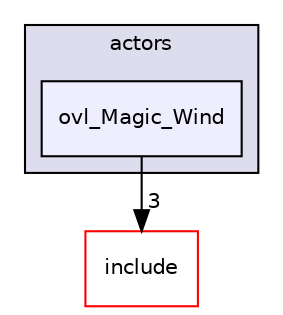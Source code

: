 digraph "src/overlays/actors/ovl_Magic_Wind" {
  compound=true
  node [ fontsize="10", fontname="Helvetica"];
  edge [ labelfontsize="10", labelfontname="Helvetica"];
  subgraph clusterdir_e93473484be31ce7bcb356bd643a22f8 {
    graph [ bgcolor="#ddddee", pencolor="black", label="actors" fontname="Helvetica", fontsize="10", URL="dir_e93473484be31ce7bcb356bd643a22f8.html"]
  dir_9c9d2f14499923a439689391bf09614c [shape=box, label="ovl_Magic_Wind", style="filled", fillcolor="#eeeeff", pencolor="black", URL="dir_9c9d2f14499923a439689391bf09614c.html"];
  }
  dir_d44c64559bbebec7f509842c48db8b23 [shape=box label="include" fillcolor="white" style="filled" color="red" URL="dir_d44c64559bbebec7f509842c48db8b23.html"];
  dir_9c9d2f14499923a439689391bf09614c->dir_d44c64559bbebec7f509842c48db8b23 [headlabel="3", labeldistance=1.5 headhref="dir_000403_000000.html"];
}
